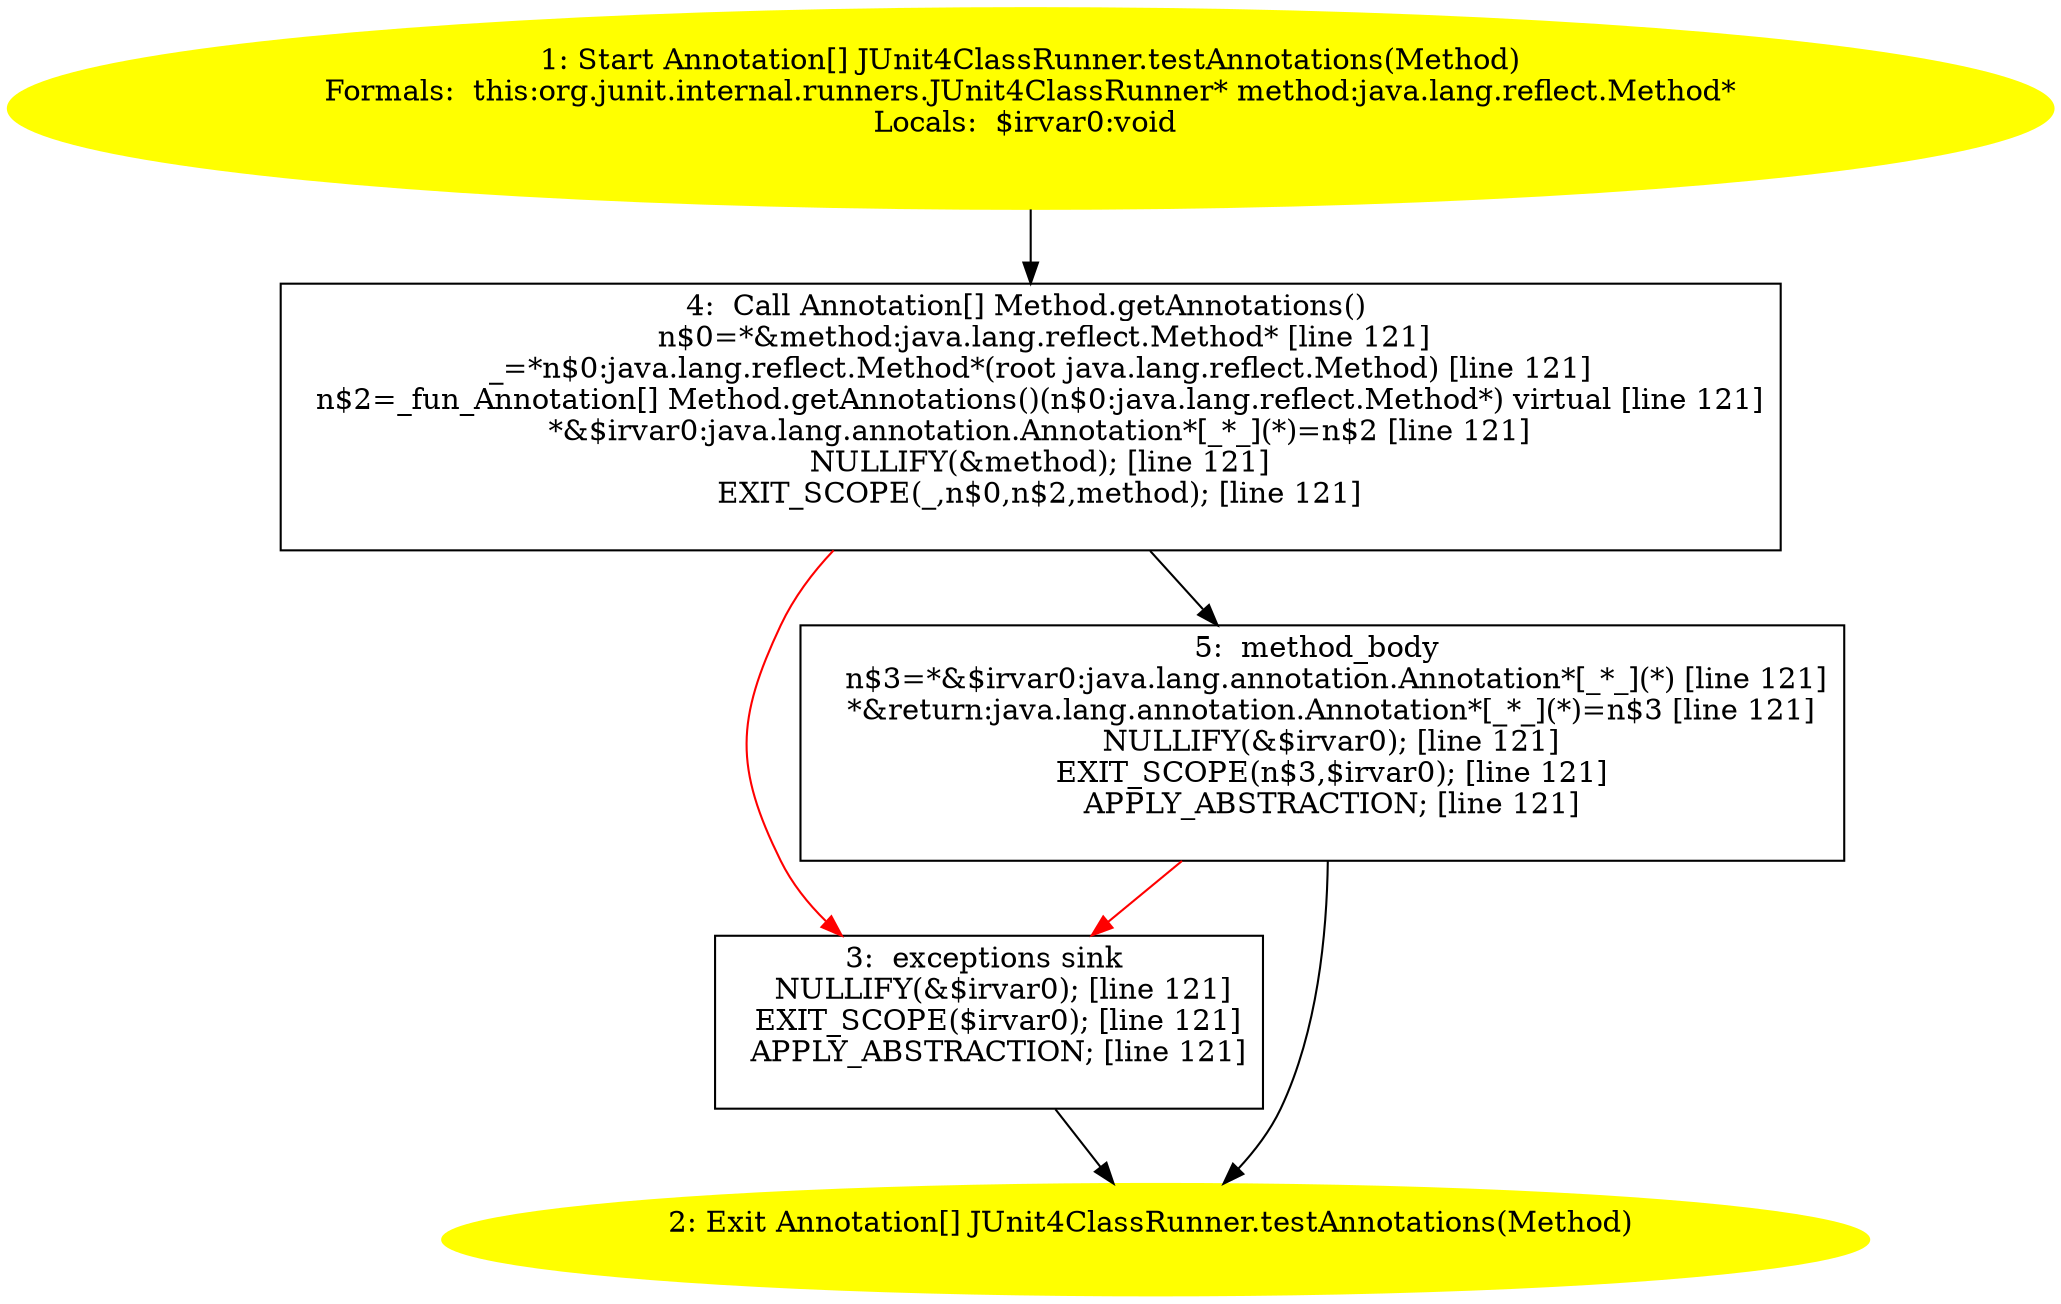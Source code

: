 /* @generated */
digraph cfg {
"org.junit.internal.runners.JUnit4ClassRunner.testAnnotations(java.lang.reflect.Method):java.lang.ann.1ed164db6d9b8d1f64859167dfeead84_1" [label="1: Start Annotation[] JUnit4ClassRunner.testAnnotations(Method)\nFormals:  this:org.junit.internal.runners.JUnit4ClassRunner* method:java.lang.reflect.Method*\nLocals:  $irvar0:void \n  " color=yellow style=filled]
	

	 "org.junit.internal.runners.JUnit4ClassRunner.testAnnotations(java.lang.reflect.Method):java.lang.ann.1ed164db6d9b8d1f64859167dfeead84_1" -> "org.junit.internal.runners.JUnit4ClassRunner.testAnnotations(java.lang.reflect.Method):java.lang.ann.1ed164db6d9b8d1f64859167dfeead84_4" ;
"org.junit.internal.runners.JUnit4ClassRunner.testAnnotations(java.lang.reflect.Method):java.lang.ann.1ed164db6d9b8d1f64859167dfeead84_2" [label="2: Exit Annotation[] JUnit4ClassRunner.testAnnotations(Method) \n  " color=yellow style=filled]
	

"org.junit.internal.runners.JUnit4ClassRunner.testAnnotations(java.lang.reflect.Method):java.lang.ann.1ed164db6d9b8d1f64859167dfeead84_3" [label="3:  exceptions sink \n   NULLIFY(&$irvar0); [line 121]\n  EXIT_SCOPE($irvar0); [line 121]\n  APPLY_ABSTRACTION; [line 121]\n " shape="box"]
	

	 "org.junit.internal.runners.JUnit4ClassRunner.testAnnotations(java.lang.reflect.Method):java.lang.ann.1ed164db6d9b8d1f64859167dfeead84_3" -> "org.junit.internal.runners.JUnit4ClassRunner.testAnnotations(java.lang.reflect.Method):java.lang.ann.1ed164db6d9b8d1f64859167dfeead84_2" ;
"org.junit.internal.runners.JUnit4ClassRunner.testAnnotations(java.lang.reflect.Method):java.lang.ann.1ed164db6d9b8d1f64859167dfeead84_4" [label="4:  Call Annotation[] Method.getAnnotations() \n   n$0=*&method:java.lang.reflect.Method* [line 121]\n  _=*n$0:java.lang.reflect.Method*(root java.lang.reflect.Method) [line 121]\n  n$2=_fun_Annotation[] Method.getAnnotations()(n$0:java.lang.reflect.Method*) virtual [line 121]\n  *&$irvar0:java.lang.annotation.Annotation*[_*_](*)=n$2 [line 121]\n  NULLIFY(&method); [line 121]\n  EXIT_SCOPE(_,n$0,n$2,method); [line 121]\n " shape="box"]
	

	 "org.junit.internal.runners.JUnit4ClassRunner.testAnnotations(java.lang.reflect.Method):java.lang.ann.1ed164db6d9b8d1f64859167dfeead84_4" -> "org.junit.internal.runners.JUnit4ClassRunner.testAnnotations(java.lang.reflect.Method):java.lang.ann.1ed164db6d9b8d1f64859167dfeead84_5" ;
	 "org.junit.internal.runners.JUnit4ClassRunner.testAnnotations(java.lang.reflect.Method):java.lang.ann.1ed164db6d9b8d1f64859167dfeead84_4" -> "org.junit.internal.runners.JUnit4ClassRunner.testAnnotations(java.lang.reflect.Method):java.lang.ann.1ed164db6d9b8d1f64859167dfeead84_3" [color="red" ];
"org.junit.internal.runners.JUnit4ClassRunner.testAnnotations(java.lang.reflect.Method):java.lang.ann.1ed164db6d9b8d1f64859167dfeead84_5" [label="5:  method_body \n   n$3=*&$irvar0:java.lang.annotation.Annotation*[_*_](*) [line 121]\n  *&return:java.lang.annotation.Annotation*[_*_](*)=n$3 [line 121]\n  NULLIFY(&$irvar0); [line 121]\n  EXIT_SCOPE(n$3,$irvar0); [line 121]\n  APPLY_ABSTRACTION; [line 121]\n " shape="box"]
	

	 "org.junit.internal.runners.JUnit4ClassRunner.testAnnotations(java.lang.reflect.Method):java.lang.ann.1ed164db6d9b8d1f64859167dfeead84_5" -> "org.junit.internal.runners.JUnit4ClassRunner.testAnnotations(java.lang.reflect.Method):java.lang.ann.1ed164db6d9b8d1f64859167dfeead84_2" ;
	 "org.junit.internal.runners.JUnit4ClassRunner.testAnnotations(java.lang.reflect.Method):java.lang.ann.1ed164db6d9b8d1f64859167dfeead84_5" -> "org.junit.internal.runners.JUnit4ClassRunner.testAnnotations(java.lang.reflect.Method):java.lang.ann.1ed164db6d9b8d1f64859167dfeead84_3" [color="red" ];
}
